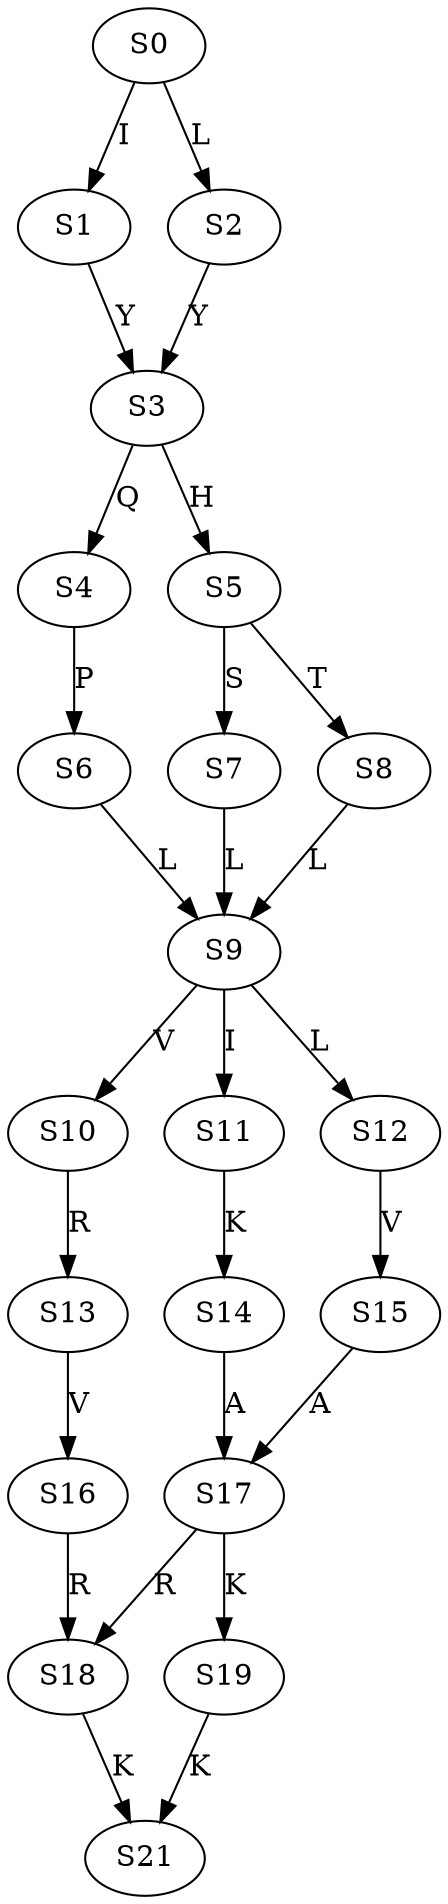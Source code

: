 strict digraph  {
	S0 -> S1 [ label = I ];
	S0 -> S2 [ label = L ];
	S1 -> S3 [ label = Y ];
	S2 -> S3 [ label = Y ];
	S3 -> S4 [ label = Q ];
	S3 -> S5 [ label = H ];
	S4 -> S6 [ label = P ];
	S5 -> S7 [ label = S ];
	S5 -> S8 [ label = T ];
	S6 -> S9 [ label = L ];
	S7 -> S9 [ label = L ];
	S8 -> S9 [ label = L ];
	S9 -> S10 [ label = V ];
	S9 -> S11 [ label = I ];
	S9 -> S12 [ label = L ];
	S10 -> S13 [ label = R ];
	S11 -> S14 [ label = K ];
	S12 -> S15 [ label = V ];
	S13 -> S16 [ label = V ];
	S14 -> S17 [ label = A ];
	S15 -> S17 [ label = A ];
	S16 -> S18 [ label = R ];
	S17 -> S19 [ label = K ];
	S17 -> S18 [ label = R ];
	S18 -> S21 [ label = K ];
	S19 -> S21 [ label = K ];
}
